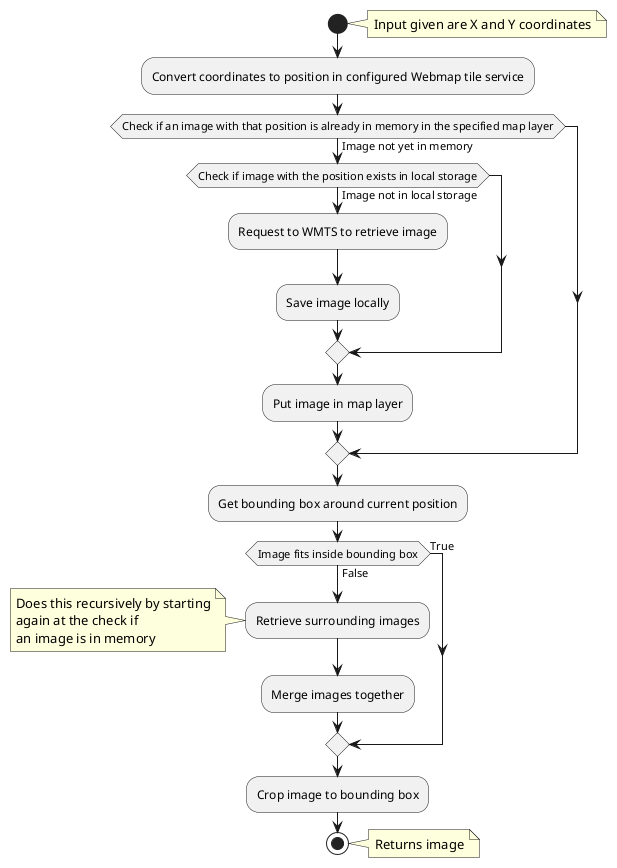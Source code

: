 @startuml
start
note right
    Input given are X and Y coordinates
end note
    :Convert coordinates to position in configured Webmap tile service;
if(Check if an image with that position is already in memory in the specified map layer) then (Image not yet in memory)
    if(Check if image with the position exists in local storage) then (Image not in local storage)
        :Request to WMTS to retrieve image;
        :Save image locally;
    endif
    :Put image in map layer;
endif
:Get bounding box around current position;
if(Image fits inside bounding box) then(True)
else(False)
    :Retrieve surrounding images;
        note left
            Does this recursively by starting
            again at the check if
            an image is in memory
        end note
    :Merge images together;
endif
:Crop image to bounding box;
stop
note right
Returns image
end note
@enduml